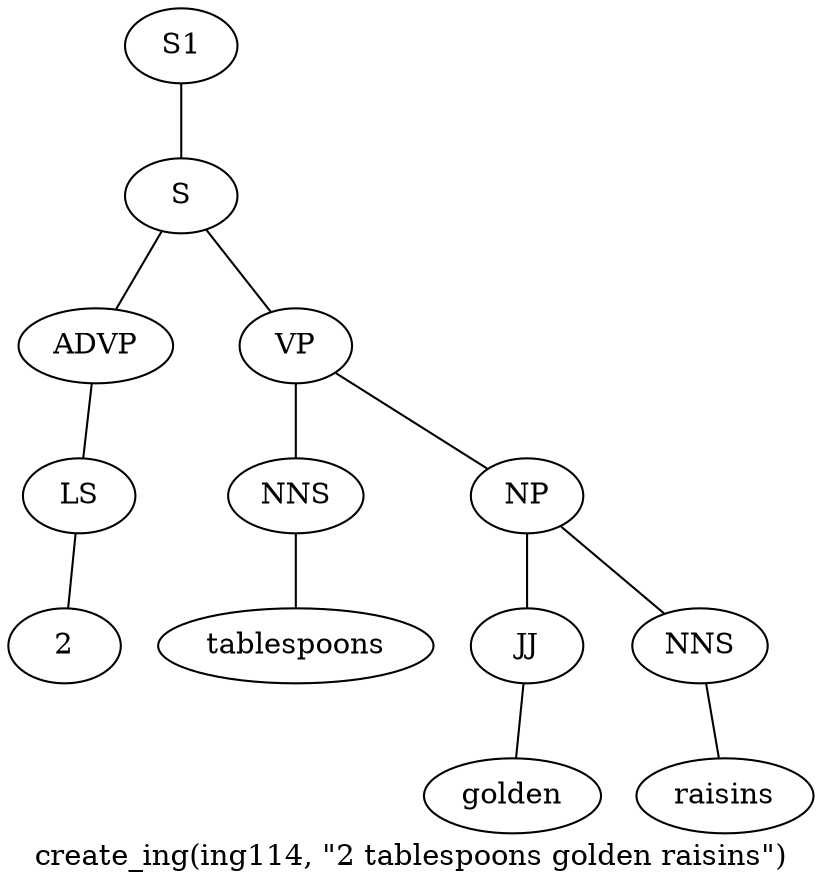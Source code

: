 graph SyntaxGraph {
	label = "create_ing(ing114, \"2 tablespoons golden raisins\")";
	Node0 [label="S1"];
	Node1 [label="S"];
	Node2 [label="ADVP"];
	Node3 [label="LS"];
	Node4 [label="2"];
	Node5 [label="VP"];
	Node6 [label="NNS"];
	Node7 [label="tablespoons"];
	Node8 [label="NP"];
	Node9 [label="JJ"];
	Node10 [label="golden"];
	Node11 [label="NNS"];
	Node12 [label="raisins"];

	Node0 -- Node1;
	Node1 -- Node2;
	Node1 -- Node5;
	Node2 -- Node3;
	Node3 -- Node4;
	Node5 -- Node6;
	Node5 -- Node8;
	Node6 -- Node7;
	Node8 -- Node9;
	Node8 -- Node11;
	Node9 -- Node10;
	Node11 -- Node12;
}